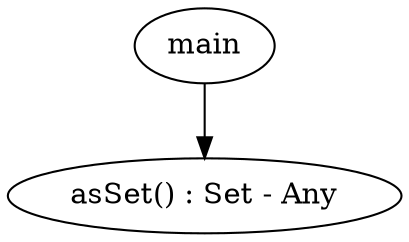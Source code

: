 strict digraph G {
  main [ label="main" ];
  asSet_____Set___Any [ label="asSet() : Set - Any" ];
  main -> asSet_____Set___Any [ label="" ];
}
